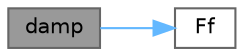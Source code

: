 digraph "damp"
{
 // LATEX_PDF_SIZE
  bgcolor="transparent";
  edge [fontname=Helvetica,fontsize=10,labelfontname=Helvetica,labelfontsize=10];
  node [fontname=Helvetica,fontsize=10,shape=box,height=0.2,width=0.4];
  rankdir="LR";
  Node1 [id="Node000001",label="damp",height=0.2,width=0.4,color="gray40", fillcolor="grey60", style="filled", fontcolor="black",tooltip=" "];
  Node1 -> Node2 [id="edge1_Node000001_Node000002",color="steelblue1",style="solid",tooltip=" "];
  Node2 [id="Node000002",label="Ff",height=0.2,width=0.4,color="grey40", fillcolor="white", style="filled",URL="$multiphase_2twoPhaseEulerFoam_2pUf_2pEqn_8H.html#ab6163be8b61b7ebb8c44abbe3d33fd00",tooltip=" "];
}
